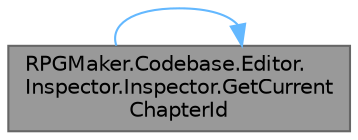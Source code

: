 digraph "RPGMaker.Codebase.Editor.Inspector.Inspector.GetCurrentChapterId"
{
 // LATEX_PDF_SIZE
  bgcolor="transparent";
  edge [fontname=Helvetica,fontsize=10,labelfontname=Helvetica,labelfontsize=10];
  node [fontname=Helvetica,fontsize=10,shape=box,height=0.2,width=0.4];
  rankdir="LR";
  Node1 [id="Node000001",label="RPGMaker.Codebase.Editor.\lInspector.Inspector.GetCurrent\lChapterId",height=0.2,width=0.4,color="gray40", fillcolor="grey60", style="filled", fontcolor="black",tooltip="引数のOeGraphViewを保持するウィンドウのセクション追加ボタンからカレントチャプターidを取得。"];
  Node1 -> Node1 [id="edge1_Node000001_Node000001",color="steelblue1",style="solid",tooltip=" "];
}
